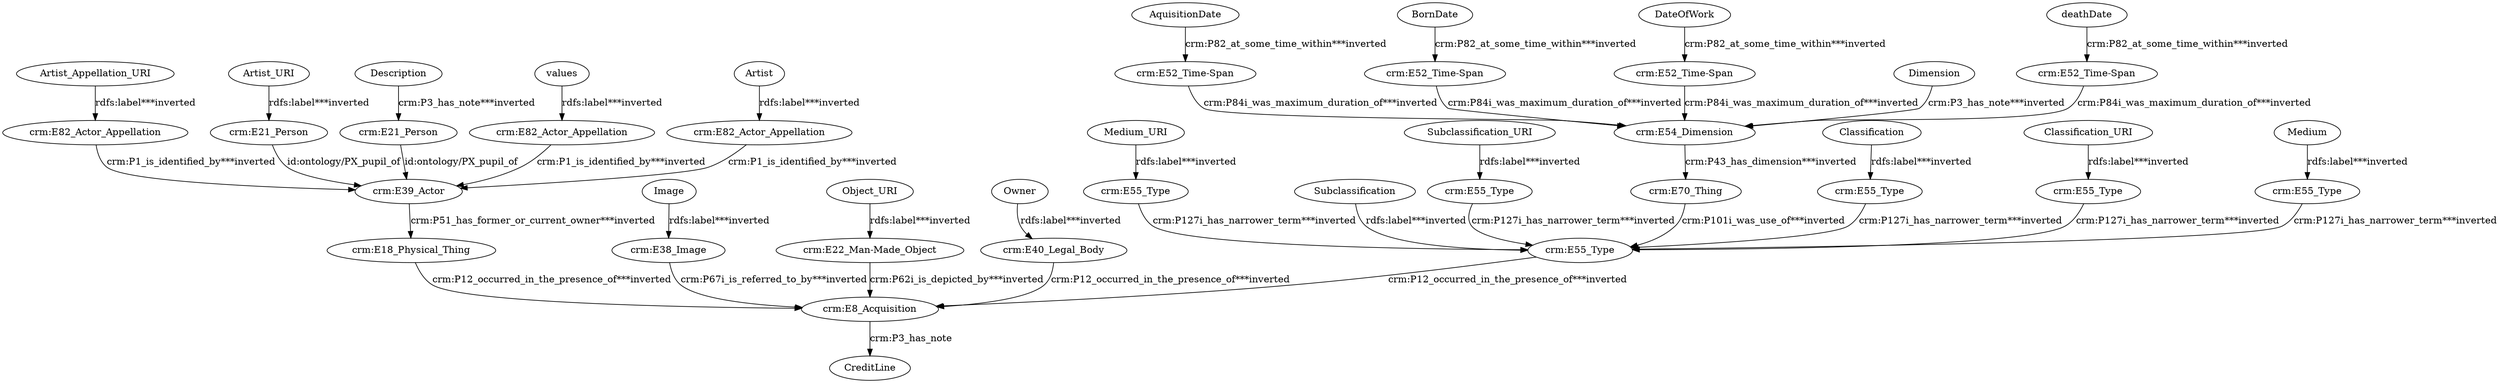 digraph {
  AquisitionDate [type=attribute_name,label=AquisitionDate]
  "crm:E52_Time-Span4" [type=class_uri,label="crm:E52_Time-Span"]
  Artist [type=attribute_name,label=Artist]
  "crm:E82_Actor_Appellation2" [type=class_uri,label="crm:E82_Actor_Appellation"]
  Artist_Appellation_URI [type=attribute_name,label=Artist_Appellation_URI]
  "crm:E82_Actor_Appellation1" [type=class_uri,label="crm:E82_Actor_Appellation"]
  Artist_URI [type=attribute_name,label=Artist_URI]
  "crm:E21_Person1" [type=class_uri,label="crm:E21_Person"]
  BornDate [type=attribute_name,label=BornDate]
  "crm:E52_Time-Span1" [type=class_uri,label="crm:E52_Time-Span"]
  Classification [type=attribute_name,label=Classification]
  "crm:E55_Type2" [type=class_uri,label="crm:E55_Type"]
  Classification_URI [type=attribute_name,label=Classification_URI]
  "crm:E55_Type1" [type=class_uri,label="crm:E55_Type"]
  DateOfWork [type=attribute_name,label=DateOfWork]
  "crm:E52_Time-Span3" [type=class_uri,label="crm:E52_Time-Span"]
  Description [type=attribute_name,label=Description]
  "crm:E21_Person2" [type=class_uri,label="crm:E21_Person"]
  Dimension [type=attribute_name,label=Dimension]
  "crm:E54_Dimension1" [type=class_uri,label="crm:E54_Dimension"]
  Image [type=attribute_name,label=Image]
  "crm:E38_Image1" [type=class_uri,label="crm:E38_Image"]
  Medium [type=attribute_name,label=Medium]
  "crm:E55_Type4" [type=class_uri,label="crm:E55_Type"]
  Medium_URI [type=attribute_name,label=Medium_URI]
  "crm:E55_Type3" [type=class_uri,label="crm:E55_Type"]
  Object_URI [type=attribute_name,label=Object_URI]
  "crm:E22_Man-Made_Object1" [type=class_uri,label="crm:E22_Man-Made_Object"]
  Owner [type=attribute_name,label=Owner]
  "crm:E40_Legal_Body1" [type=class_uri,label="crm:E40_Legal_Body"]
  Subclassification [type=attribute_name,label=Subclassification]
  "crm:E55_Type6" [type=class_uri,label="crm:E55_Type"]
  Subclassification_URI [type=attribute_name,label=Subclassification_URI]
  "crm:E55_Type5" [type=class_uri,label="crm:E55_Type"]
  "crm:E18_Physical_Thing" [type=class_uri,label="crm:E18_Physical_Thing"]
  "crm:E8_Acquisition1" [type=class_uri,label="crm:E8_Acquisition"]
  "crm:E39_Actor" [type=class_uri,label="crm:E39_Actor"]
  "crm:E52_Time-Span2" [type=class_uri,label="crm:E52_Time-Span"]
  "crm:E70_Thing" [type=class_uri,label="crm:E70_Thing"]
  "crm:E82_Actor_Appellation3" [type=class_uri,label="crm:E82_Actor_Appellation"]
  CreditLine [type=attribute_name,label=CreditLine]
  deathDate [type=attribute_name,label=deathDate]
  values [type=attribute_name,label=values]
  AquisitionDate -> "crm:E52_Time-Span4" [type=st_property_uri,label="crm:P82_at_some_time_within***inverted"]
  Artist -> "crm:E82_Actor_Appellation2" [type=st_property_uri,label="rdfs:label***inverted"]
  Artist_Appellation_URI -> "crm:E82_Actor_Appellation1" [type=st_property_uri,label="rdfs:label***inverted"]
  Artist_URI -> "crm:E21_Person1" [type=st_property_uri,label="rdfs:label***inverted"]
  BornDate -> "crm:E52_Time-Span1" [type=st_property_uri,label="crm:P82_at_some_time_within***inverted"]
  Classification -> "crm:E55_Type2" [type=st_property_uri,label="rdfs:label***inverted"]
  Classification_URI -> "crm:E55_Type1" [type=st_property_uri,label="rdfs:label***inverted"]
  DateOfWork -> "crm:E52_Time-Span3" [type=st_property_uri,label="crm:P82_at_some_time_within***inverted"]
  Description -> "crm:E21_Person2" [type=st_property_uri,label="crm:P3_has_note***inverted"]
  Dimension -> "crm:E54_Dimension1" [type=st_property_uri,label="crm:P3_has_note***inverted"]
  Image -> "crm:E38_Image1" [type=st_property_uri,label="rdfs:label***inverted"]
  Medium -> "crm:E55_Type4" [type=st_property_uri,label="rdfs:label***inverted"]
  Medium_URI -> "crm:E55_Type3" [type=st_property_uri,label="rdfs:label***inverted"]
  Object_URI -> "crm:E22_Man-Made_Object1" [type=st_property_uri,label="rdfs:label***inverted"]
  Owner -> "crm:E40_Legal_Body1" [type=st_property_uri,label="rdfs:label***inverted"]
  Subclassification -> "crm:E55_Type6" [type=st_property_uri,label="rdfs:label***inverted"]
  Subclassification_URI -> "crm:E55_Type5" [type=st_property_uri,label="rdfs:label***inverted"]
  "crm:E18_Physical_Thing" -> "crm:E8_Acquisition1" [type=inherited,label="crm:P12_occurred_in_the_presence_of***inverted"]
  "crm:E21_Person1" -> "crm:E39_Actor" [label="id:ontology/PX_pupil_of",type=direct_property_uri]
  "crm:E21_Person2" -> "crm:E39_Actor" [label="id:ontology/PX_pupil_of",type=direct_property_uri]
  "crm:E22_Man-Made_Object1" -> "crm:E8_Acquisition1" [type=inherited,label="crm:P62i_is_depicted_by***inverted"]
  "crm:E38_Image1" -> "crm:E8_Acquisition1" [type=inherited,label="crm:P67i_is_referred_to_by***inverted"]
  "crm:E39_Actor" -> "crm:E18_Physical_Thing" [type=direct_property_uri,label="crm:P51_has_former_or_current_owner***inverted"]
  "crm:E40_Legal_Body1" -> "crm:E8_Acquisition1" [type=inherited,label="crm:P12_occurred_in_the_presence_of***inverted"]
  "crm:E52_Time-Span1" -> "crm:E54_Dimension1" [type=direct_property_uri,label="crm:P84i_was_maximum_duration_of***inverted"]
  "crm:E52_Time-Span2" -> "crm:E54_Dimension1" [type=direct_property_uri,label="crm:P84i_was_maximum_duration_of***inverted"]
  "crm:E52_Time-Span3" -> "crm:E54_Dimension1" [type=direct_property_uri,label="crm:P84i_was_maximum_duration_of***inverted"]
  "crm:E52_Time-Span4" -> "crm:E54_Dimension1" [type=direct_property_uri,label="crm:P84i_was_maximum_duration_of***inverted"]
  "crm:E54_Dimension1" -> "crm:E70_Thing" [type=direct_property_uri,label="crm:P43_has_dimension***inverted"]
  "crm:E55_Type1" -> "crm:E55_Type6" [type=direct_property_uri,label="crm:P127i_has_narrower_term***inverted"]
  "crm:E55_Type2" -> "crm:E55_Type6" [type=direct_property_uri,label="crm:P127i_has_narrower_term***inverted"]
  "crm:E55_Type3" -> "crm:E55_Type6" [type=direct_property_uri,label="crm:P127i_has_narrower_term***inverted"]
  "crm:E55_Type4" -> "crm:E55_Type6" [type=direct_property_uri,label="crm:P127i_has_narrower_term***inverted"]
  "crm:E55_Type5" -> "crm:E55_Type6" [type=direct_property_uri,label="crm:P127i_has_narrower_term***inverted"]
  "crm:E55_Type6" -> "crm:E8_Acquisition1" [type=inherited,label="crm:P12_occurred_in_the_presence_of***inverted"]
  "crm:E70_Thing" -> "crm:E55_Type6" [type=direct_property_uri,label="crm:P101i_was_use_of***inverted"]
  "crm:E82_Actor_Appellation1" -> "crm:E39_Actor" [type=inherited,label="crm:P1_is_identified_by***inverted"]
  "crm:E82_Actor_Appellation2" -> "crm:E39_Actor" [type=inherited,label="crm:P1_is_identified_by***inverted"]
  "crm:E82_Actor_Appellation3" -> "crm:E39_Actor" [type=inherited,label="crm:P1_is_identified_by***inverted"]
  "crm:E8_Acquisition1" -> CreditLine [label="crm:P3_has_note",type=st_property_uri]
  deathDate -> "crm:E52_Time-Span2" [type=st_property_uri,label="crm:P82_at_some_time_within***inverted"]
  values -> "crm:E82_Actor_Appellation3" [type=st_property_uri,label="rdfs:label***inverted"]
}
